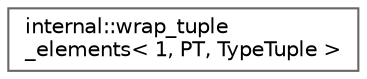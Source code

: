 digraph "类继承关系图"
{
 // LATEX_PDF_SIZE
  bgcolor="transparent";
  edge [fontname=Helvetica,fontsize=10,labelfontname=Helvetica,labelfontsize=10];
  node [fontname=Helvetica,fontsize=10,shape=box,height=0.2,width=0.4];
  rankdir="LR";
  Node0 [id="Node000000",label="internal::wrap_tuple\l_elements\< 1, PT, TypeTuple \>",height=0.2,width=0.4,color="grey40", fillcolor="white", style="filled",URL="$structinternal_1_1wrap__tuple__elements_3_011_00_01_p_t_00_01_type_tuple_01_4.html",tooltip=" "];
}
